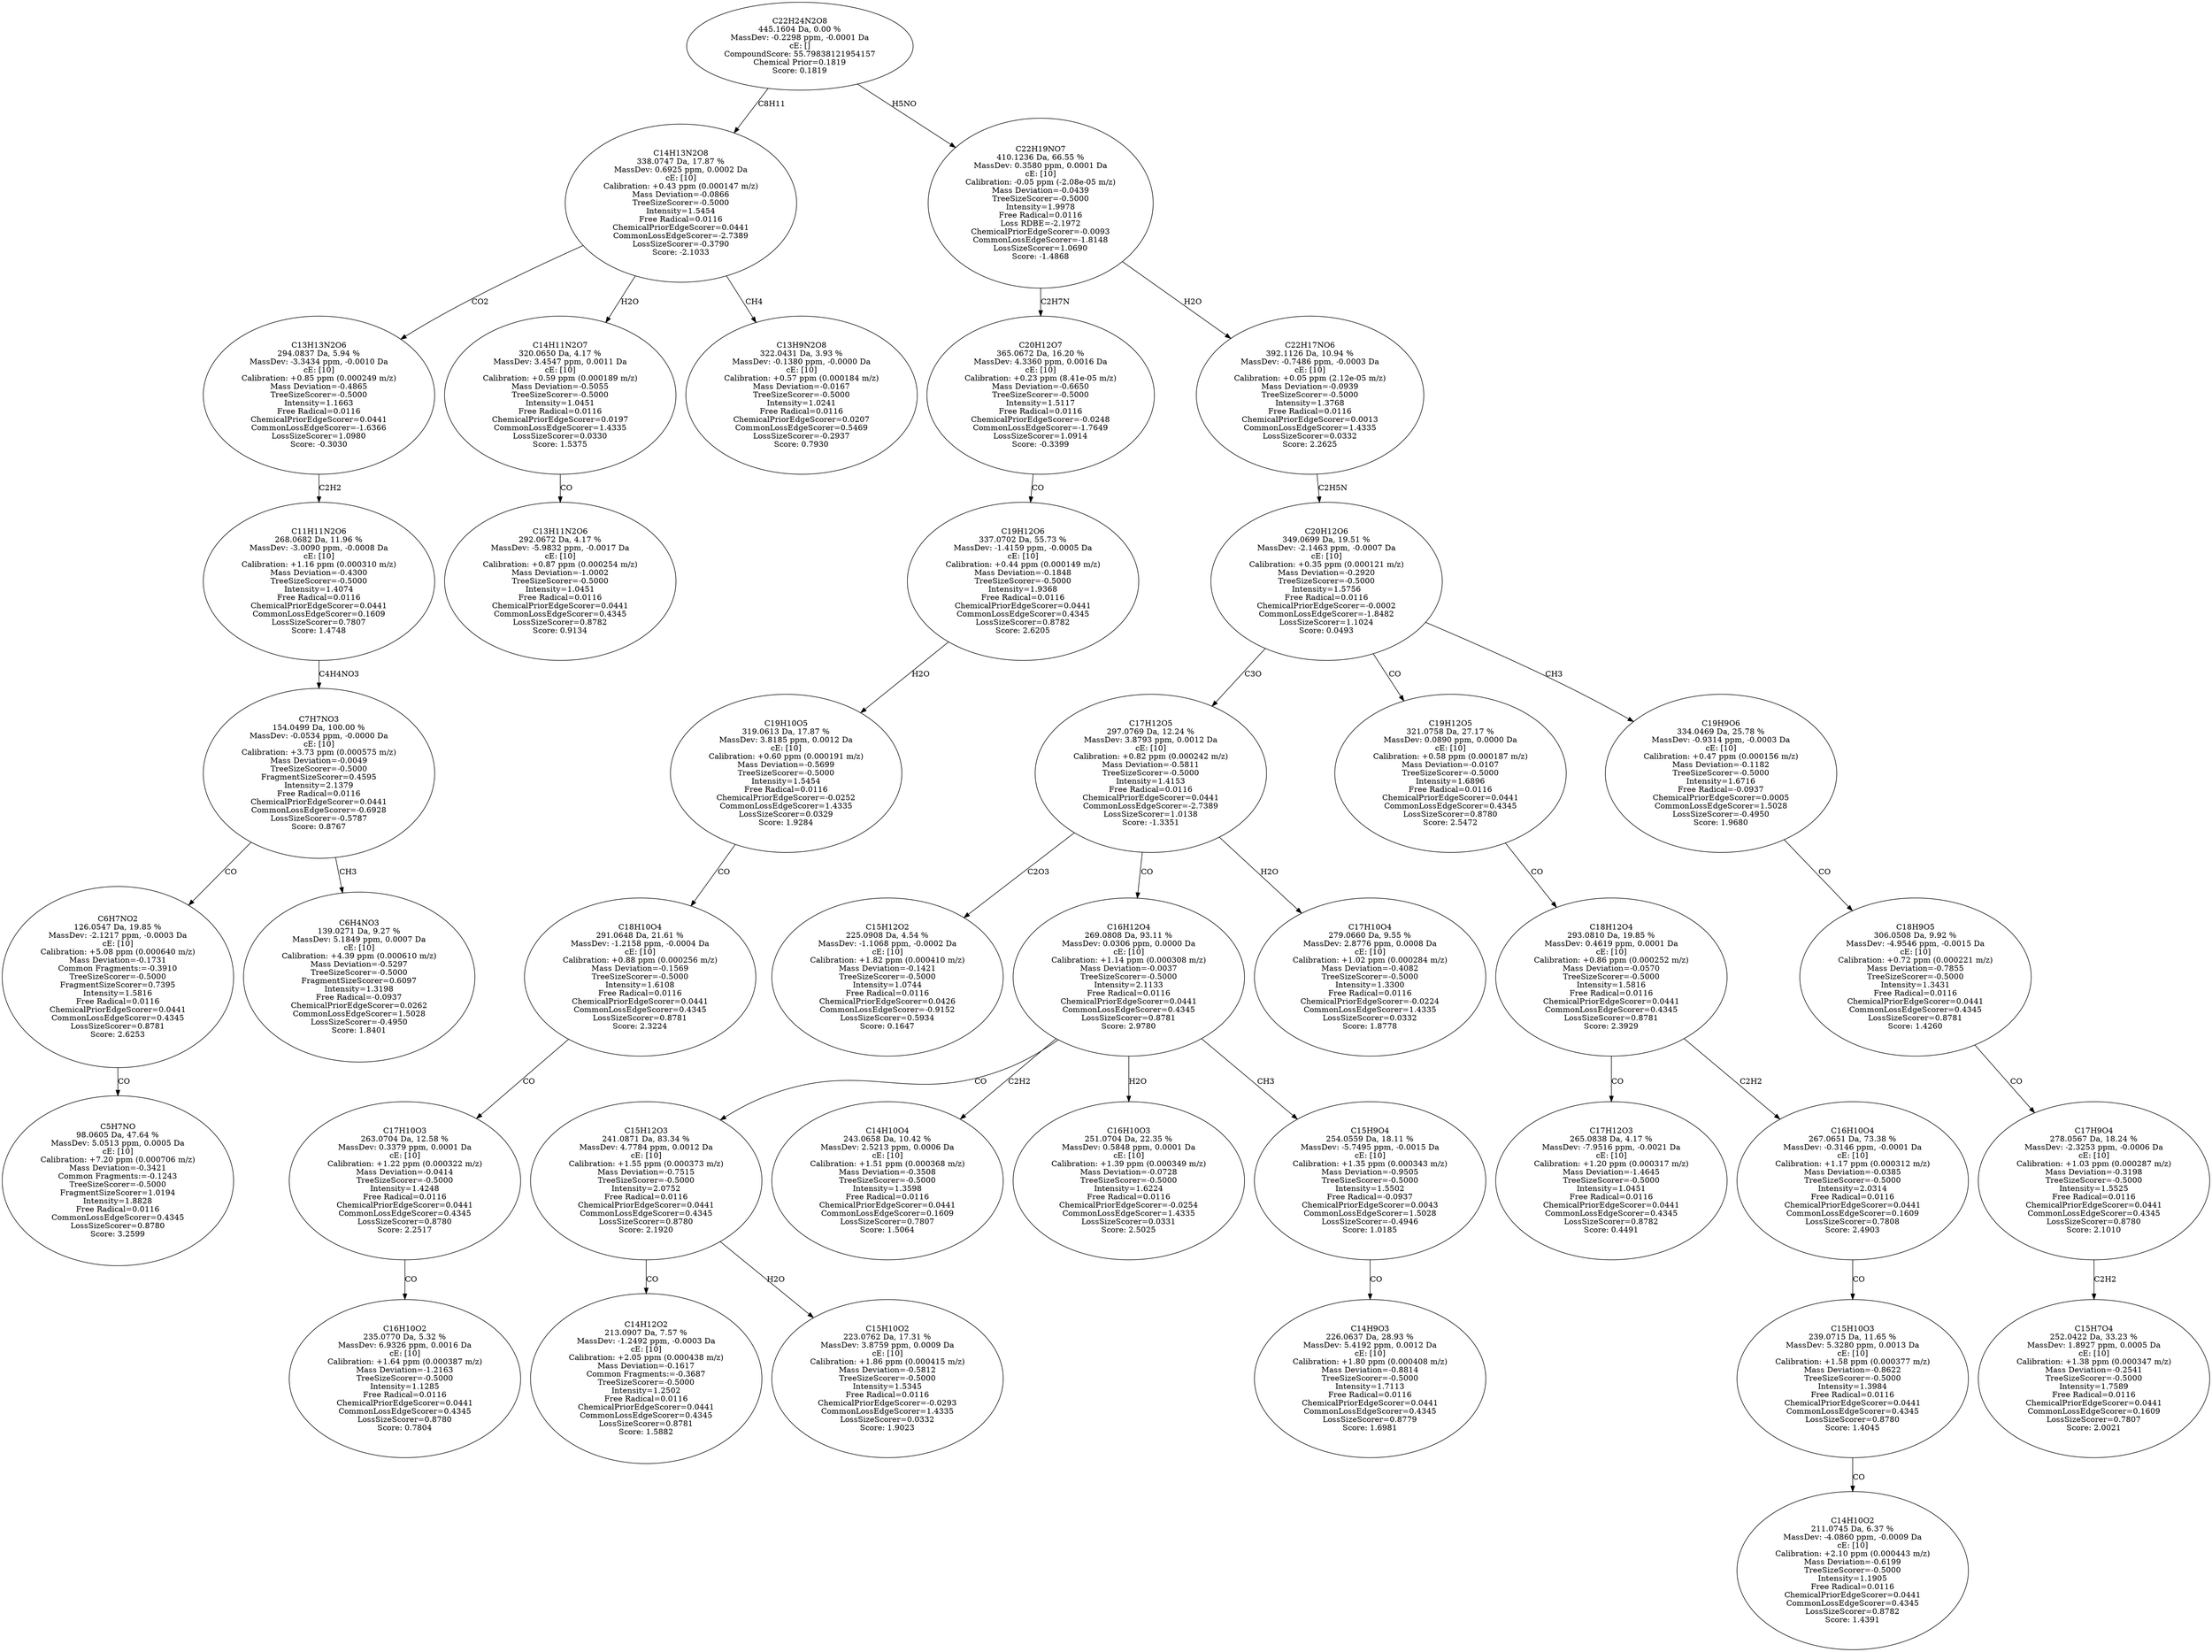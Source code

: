 strict digraph {
v1 [label="C5H7NO\n98.0605 Da, 47.64 %\nMassDev: 5.0513 ppm, 0.0005 Da\ncE: [10]\nCalibration: +7.20 ppm (0.000706 m/z)\nMass Deviation=-0.3421\nCommon Fragments:=-0.1243\nTreeSizeScorer=-0.5000\nFragmentSizeScorer=1.0194\nIntensity=1.8828\nFree Radical=0.0116\nCommonLossEdgeScorer=0.4345\nLossSizeScorer=0.8780\nScore: 3.2599"];
v2 [label="C6H7NO2\n126.0547 Da, 19.85 %\nMassDev: -2.1217 ppm, -0.0003 Da\ncE: [10]\nCalibration: +5.08 ppm (0.000640 m/z)\nMass Deviation=-0.1731\nCommon Fragments:=-0.3910\nTreeSizeScorer=-0.5000\nFragmentSizeScorer=0.7395\nIntensity=1.5816\nFree Radical=0.0116\nChemicalPriorEdgeScorer=0.0441\nCommonLossEdgeScorer=0.4345\nLossSizeScorer=0.8781\nScore: 2.6253"];
v3 [label="C6H4NO3\n139.0271 Da, 9.27 %\nMassDev: 5.1849 ppm, 0.0007 Da\ncE: [10]\nCalibration: +4.39 ppm (0.000610 m/z)\nMass Deviation=-0.5297\nTreeSizeScorer=-0.5000\nFragmentSizeScorer=0.6097\nIntensity=1.3198\nFree Radical=-0.0937\nChemicalPriorEdgeScorer=0.0262\nCommonLossEdgeScorer=1.5028\nLossSizeScorer=-0.4950\nScore: 1.8401"];
v4 [label="C7H7NO3\n154.0499 Da, 100.00 %\nMassDev: -0.0534 ppm, -0.0000 Da\ncE: [10]\nCalibration: +3.73 ppm (0.000575 m/z)\nMass Deviation=-0.0049\nTreeSizeScorer=-0.5000\nFragmentSizeScorer=0.4595\nIntensity=2.1379\nFree Radical=0.0116\nChemicalPriorEdgeScorer=0.0441\nCommonLossEdgeScorer=-0.6928\nLossSizeScorer=-0.5787\nScore: 0.8767"];
v5 [label="C11H11N2O6\n268.0682 Da, 11.96 %\nMassDev: -3.0090 ppm, -0.0008 Da\ncE: [10]\nCalibration: +1.16 ppm (0.000310 m/z)\nMass Deviation=-0.4300\nTreeSizeScorer=-0.5000\nIntensity=1.4074\nFree Radical=0.0116\nChemicalPriorEdgeScorer=0.0441\nCommonLossEdgeScorer=0.1609\nLossSizeScorer=0.7807\nScore: 1.4748"];
v6 [label="C13H13N2O6\n294.0837 Da, 5.94 %\nMassDev: -3.3434 ppm, -0.0010 Da\ncE: [10]\nCalibration: +0.85 ppm (0.000249 m/z)\nMass Deviation=-0.4865\nTreeSizeScorer=-0.5000\nIntensity=1.1663\nFree Radical=0.0116\nChemicalPriorEdgeScorer=0.0441\nCommonLossEdgeScorer=-1.6366\nLossSizeScorer=1.0980\nScore: -0.3030"];
v7 [label="C13H11N2O6\n292.0672 Da, 4.17 %\nMassDev: -5.9832 ppm, -0.0017 Da\ncE: [10]\nCalibration: +0.87 ppm (0.000254 m/z)\nMass Deviation=-1.0002\nTreeSizeScorer=-0.5000\nIntensity=1.0451\nFree Radical=0.0116\nChemicalPriorEdgeScorer=0.0441\nCommonLossEdgeScorer=0.4345\nLossSizeScorer=0.8782\nScore: 0.9134"];
v8 [label="C14H11N2O7\n320.0650 Da, 4.17 %\nMassDev: 3.4547 ppm, 0.0011 Da\ncE: [10]\nCalibration: +0.59 ppm (0.000189 m/z)\nMass Deviation=-0.5055\nTreeSizeScorer=-0.5000\nIntensity=1.0451\nFree Radical=0.0116\nChemicalPriorEdgeScorer=0.0197\nCommonLossEdgeScorer=1.4335\nLossSizeScorer=0.0330\nScore: 1.5375"];
v9 [label="C13H9N2O8\n322.0431 Da, 3.93 %\nMassDev: -0.1380 ppm, -0.0000 Da\ncE: [10]\nCalibration: +0.57 ppm (0.000184 m/z)\nMass Deviation=-0.0167\nTreeSizeScorer=-0.5000\nIntensity=1.0241\nFree Radical=0.0116\nChemicalPriorEdgeScorer=0.0207\nCommonLossEdgeScorer=0.5469\nLossSizeScorer=-0.2937\nScore: 0.7930"];
v10 [label="C14H13N2O8\n338.0747 Da, 17.87 %\nMassDev: 0.6925 ppm, 0.0002 Da\ncE: [10]\nCalibration: +0.43 ppm (0.000147 m/z)\nMass Deviation=-0.0866\nTreeSizeScorer=-0.5000\nIntensity=1.5454\nFree Radical=0.0116\nChemicalPriorEdgeScorer=0.0441\nCommonLossEdgeScorer=-2.7389\nLossSizeScorer=-0.3790\nScore: -2.1033"];
v11 [label="C16H10O2\n235.0770 Da, 5.32 %\nMassDev: 6.9326 ppm, 0.0016 Da\ncE: [10]\nCalibration: +1.64 ppm (0.000387 m/z)\nMass Deviation=-1.2163\nTreeSizeScorer=-0.5000\nIntensity=1.1285\nFree Radical=0.0116\nChemicalPriorEdgeScorer=0.0441\nCommonLossEdgeScorer=0.4345\nLossSizeScorer=0.8780\nScore: 0.7804"];
v12 [label="C17H10O3\n263.0704 Da, 12.58 %\nMassDev: 0.3379 ppm, 0.0001 Da\ncE: [10]\nCalibration: +1.22 ppm (0.000322 m/z)\nMass Deviation=-0.0414\nTreeSizeScorer=-0.5000\nIntensity=1.4248\nFree Radical=0.0116\nChemicalPriorEdgeScorer=0.0441\nCommonLossEdgeScorer=0.4345\nLossSizeScorer=0.8780\nScore: 2.2517"];
v13 [label="C18H10O4\n291.0648 Da, 21.61 %\nMassDev: -1.2158 ppm, -0.0004 Da\ncE: [10]\nCalibration: +0.88 ppm (0.000256 m/z)\nMass Deviation=-0.1569\nTreeSizeScorer=-0.5000\nIntensity=1.6108\nFree Radical=0.0116\nChemicalPriorEdgeScorer=0.0441\nCommonLossEdgeScorer=0.4345\nLossSizeScorer=0.8781\nScore: 2.3224"];
v14 [label="C19H10O5\n319.0613 Da, 17.87 %\nMassDev: 3.8185 ppm, 0.0012 Da\ncE: [10]\nCalibration: +0.60 ppm (0.000191 m/z)\nMass Deviation=-0.5699\nTreeSizeScorer=-0.5000\nIntensity=1.5454\nFree Radical=0.0116\nChemicalPriorEdgeScorer=-0.0252\nCommonLossEdgeScorer=1.4335\nLossSizeScorer=0.0329\nScore: 1.9284"];
v15 [label="C19H12O6\n337.0702 Da, 55.73 %\nMassDev: -1.4159 ppm, -0.0005 Da\ncE: [10]\nCalibration: +0.44 ppm (0.000149 m/z)\nMass Deviation=-0.1848\nTreeSizeScorer=-0.5000\nIntensity=1.9368\nFree Radical=0.0116\nChemicalPriorEdgeScorer=0.0441\nCommonLossEdgeScorer=0.4345\nLossSizeScorer=0.8782\nScore: 2.6205"];
v16 [label="C20H12O7\n365.0672 Da, 16.20 %\nMassDev: 4.3360 ppm, 0.0016 Da\ncE: [10]\nCalibration: +0.23 ppm (8.41e-05 m/z)\nMass Deviation=-0.6650\nTreeSizeScorer=-0.5000\nIntensity=1.5117\nFree Radical=0.0116\nChemicalPriorEdgeScorer=-0.0248\nCommonLossEdgeScorer=-1.7649\nLossSizeScorer=1.0914\nScore: -0.3399"];
v17 [label="C15H12O2\n225.0908 Da, 4.54 %\nMassDev: -1.1068 ppm, -0.0002 Da\ncE: [10]\nCalibration: +1.82 ppm (0.000410 m/z)\nMass Deviation=-0.1421\nTreeSizeScorer=-0.5000\nIntensity=1.0744\nFree Radical=0.0116\nChemicalPriorEdgeScorer=0.0426\nCommonLossEdgeScorer=-0.9152\nLossSizeScorer=0.5934\nScore: 0.1647"];
v18 [label="C14H12O2\n213.0907 Da, 7.57 %\nMassDev: -1.2492 ppm, -0.0003 Da\ncE: [10]\nCalibration: +2.05 ppm (0.000438 m/z)\nMass Deviation=-0.1617\nCommon Fragments:=-0.3687\nTreeSizeScorer=-0.5000\nIntensity=1.2502\nFree Radical=0.0116\nChemicalPriorEdgeScorer=0.0441\nCommonLossEdgeScorer=0.4345\nLossSizeScorer=0.8781\nScore: 1.5882"];
v19 [label="C15H10O2\n223.0762 Da, 17.31 %\nMassDev: 3.8759 ppm, 0.0009 Da\ncE: [10]\nCalibration: +1.86 ppm (0.000415 m/z)\nMass Deviation=-0.5812\nTreeSizeScorer=-0.5000\nIntensity=1.5345\nFree Radical=0.0116\nChemicalPriorEdgeScorer=-0.0293\nCommonLossEdgeScorer=1.4335\nLossSizeScorer=0.0332\nScore: 1.9023"];
v20 [label="C15H12O3\n241.0871 Da, 83.34 %\nMassDev: 4.7784 ppm, 0.0012 Da\ncE: [10]\nCalibration: +1.55 ppm (0.000373 m/z)\nMass Deviation=-0.7515\nTreeSizeScorer=-0.5000\nIntensity=2.0752\nFree Radical=0.0116\nChemicalPriorEdgeScorer=0.0441\nCommonLossEdgeScorer=0.4345\nLossSizeScorer=0.8780\nScore: 2.1920"];
v21 [label="C14H10O4\n243.0658 Da, 10.42 %\nMassDev: 2.5213 ppm, 0.0006 Da\ncE: [10]\nCalibration: +1.51 ppm (0.000368 m/z)\nMass Deviation=-0.3508\nTreeSizeScorer=-0.5000\nIntensity=1.3598\nFree Radical=0.0116\nChemicalPriorEdgeScorer=0.0441\nCommonLossEdgeScorer=0.1609\nLossSizeScorer=0.7807\nScore: 1.5064"];
v22 [label="C16H10O3\n251.0704 Da, 22.35 %\nMassDev: 0.5848 ppm, 0.0001 Da\ncE: [10]\nCalibration: +1.39 ppm (0.000349 m/z)\nMass Deviation=-0.0728\nTreeSizeScorer=-0.5000\nIntensity=1.6224\nFree Radical=0.0116\nChemicalPriorEdgeScorer=-0.0254\nCommonLossEdgeScorer=1.4335\nLossSizeScorer=0.0331\nScore: 2.5025"];
v23 [label="C14H9O3\n226.0637 Da, 28.93 %\nMassDev: 5.4192 ppm, 0.0012 Da\ncE: [10]\nCalibration: +1.80 ppm (0.000408 m/z)\nMass Deviation=-0.8814\nTreeSizeScorer=-0.5000\nIntensity=1.7113\nFree Radical=0.0116\nChemicalPriorEdgeScorer=0.0441\nCommonLossEdgeScorer=0.4345\nLossSizeScorer=0.8779\nScore: 1.6981"];
v24 [label="C15H9O4\n254.0559 Da, 18.11 %\nMassDev: -5.7495 ppm, -0.0015 Da\ncE: [10]\nCalibration: +1.35 ppm (0.000343 m/z)\nMass Deviation=-0.9505\nTreeSizeScorer=-0.5000\nIntensity=1.5502\nFree Radical=-0.0937\nChemicalPriorEdgeScorer=0.0043\nCommonLossEdgeScorer=1.5028\nLossSizeScorer=-0.4946\nScore: 1.0185"];
v25 [label="C16H12O4\n269.0808 Da, 93.11 %\nMassDev: 0.0306 ppm, 0.0000 Da\ncE: [10]\nCalibration: +1.14 ppm (0.000308 m/z)\nMass Deviation=-0.0037\nTreeSizeScorer=-0.5000\nIntensity=2.1133\nFree Radical=0.0116\nChemicalPriorEdgeScorer=0.0441\nCommonLossEdgeScorer=0.4345\nLossSizeScorer=0.8781\nScore: 2.9780"];
v26 [label="C17H10O4\n279.0660 Da, 9.55 %\nMassDev: 2.8776 ppm, 0.0008 Da\ncE: [10]\nCalibration: +1.02 ppm (0.000284 m/z)\nMass Deviation=-0.4082\nTreeSizeScorer=-0.5000\nIntensity=1.3300\nFree Radical=0.0116\nChemicalPriorEdgeScorer=-0.0224\nCommonLossEdgeScorer=1.4335\nLossSizeScorer=0.0332\nScore: 1.8778"];
v27 [label="C17H12O5\n297.0769 Da, 12.24 %\nMassDev: 3.8793 ppm, 0.0012 Da\ncE: [10]\nCalibration: +0.82 ppm (0.000242 m/z)\nMass Deviation=-0.5811\nTreeSizeScorer=-0.5000\nIntensity=1.4153\nFree Radical=0.0116\nChemicalPriorEdgeScorer=0.0441\nCommonLossEdgeScorer=-2.7389\nLossSizeScorer=1.0138\nScore: -1.3351"];
v28 [label="C17H12O3\n265.0838 Da, 4.17 %\nMassDev: -7.9516 ppm, -0.0021 Da\ncE: [10]\nCalibration: +1.20 ppm (0.000317 m/z)\nMass Deviation=-1.4645\nTreeSizeScorer=-0.5000\nIntensity=1.0451\nFree Radical=0.0116\nChemicalPriorEdgeScorer=0.0441\nCommonLossEdgeScorer=0.4345\nLossSizeScorer=0.8782\nScore: 0.4491"];
v29 [label="C14H10O2\n211.0745 Da, 6.37 %\nMassDev: -4.0860 ppm, -0.0009 Da\ncE: [10]\nCalibration: +2.10 ppm (0.000443 m/z)\nMass Deviation=-0.6199\nTreeSizeScorer=-0.5000\nIntensity=1.1905\nFree Radical=0.0116\nChemicalPriorEdgeScorer=0.0441\nCommonLossEdgeScorer=0.4345\nLossSizeScorer=0.8782\nScore: 1.4391"];
v30 [label="C15H10O3\n239.0715 Da, 11.65 %\nMassDev: 5.3280 ppm, 0.0013 Da\ncE: [10]\nCalibration: +1.58 ppm (0.000377 m/z)\nMass Deviation=-0.8622\nTreeSizeScorer=-0.5000\nIntensity=1.3984\nFree Radical=0.0116\nChemicalPriorEdgeScorer=0.0441\nCommonLossEdgeScorer=0.4345\nLossSizeScorer=0.8780\nScore: 1.4045"];
v31 [label="C16H10O4\n267.0651 Da, 73.38 %\nMassDev: -0.3146 ppm, -0.0001 Da\ncE: [10]\nCalibration: +1.17 ppm (0.000312 m/z)\nMass Deviation=-0.0385\nTreeSizeScorer=-0.5000\nIntensity=2.0314\nFree Radical=0.0116\nChemicalPriorEdgeScorer=0.0441\nCommonLossEdgeScorer=0.1609\nLossSizeScorer=0.7808\nScore: 2.4903"];
v32 [label="C18H12O4\n293.0810 Da, 19.85 %\nMassDev: 0.4619 ppm, 0.0001 Da\ncE: [10]\nCalibration: +0.86 ppm (0.000252 m/z)\nMass Deviation=-0.0570\nTreeSizeScorer=-0.5000\nIntensity=1.5816\nFree Radical=0.0116\nChemicalPriorEdgeScorer=0.0441\nCommonLossEdgeScorer=0.4345\nLossSizeScorer=0.8781\nScore: 2.3929"];
v33 [label="C19H12O5\n321.0758 Da, 27.17 %\nMassDev: 0.0890 ppm, 0.0000 Da\ncE: [10]\nCalibration: +0.58 ppm (0.000187 m/z)\nMass Deviation=-0.0107\nTreeSizeScorer=-0.5000\nIntensity=1.6896\nFree Radical=0.0116\nChemicalPriorEdgeScorer=0.0441\nCommonLossEdgeScorer=0.4345\nLossSizeScorer=0.8780\nScore: 2.5472"];
v34 [label="C15H7O4\n252.0422 Da, 33.23 %\nMassDev: 1.8927 ppm, 0.0005 Da\ncE: [10]\nCalibration: +1.38 ppm (0.000347 m/z)\nMass Deviation=-0.2541\nTreeSizeScorer=-0.5000\nIntensity=1.7589\nFree Radical=0.0116\nChemicalPriorEdgeScorer=0.0441\nCommonLossEdgeScorer=0.1609\nLossSizeScorer=0.7807\nScore: 2.0021"];
v35 [label="C17H9O4\n278.0567 Da, 18.24 %\nMassDev: -2.3253 ppm, -0.0006 Da\ncE: [10]\nCalibration: +1.03 ppm (0.000287 m/z)\nMass Deviation=-0.3198\nTreeSizeScorer=-0.5000\nIntensity=1.5525\nFree Radical=0.0116\nChemicalPriorEdgeScorer=0.0441\nCommonLossEdgeScorer=0.4345\nLossSizeScorer=0.8780\nScore: 2.1010"];
v36 [label="C18H9O5\n306.0508 Da, 9.92 %\nMassDev: -4.9546 ppm, -0.0015 Da\ncE: [10]\nCalibration: +0.72 ppm (0.000221 m/z)\nMass Deviation=-0.7855\nTreeSizeScorer=-0.5000\nIntensity=1.3431\nFree Radical=0.0116\nChemicalPriorEdgeScorer=0.0441\nCommonLossEdgeScorer=0.4345\nLossSizeScorer=0.8781\nScore: 1.4260"];
v37 [label="C19H9O6\n334.0469 Da, 25.78 %\nMassDev: -0.9314 ppm, -0.0003 Da\ncE: [10]\nCalibration: +0.47 ppm (0.000156 m/z)\nMass Deviation=-0.1182\nTreeSizeScorer=-0.5000\nIntensity=1.6716\nFree Radical=-0.0937\nChemicalPriorEdgeScorer=0.0005\nCommonLossEdgeScorer=1.5028\nLossSizeScorer=-0.4950\nScore: 1.9680"];
v38 [label="C20H12O6\n349.0699 Da, 19.51 %\nMassDev: -2.1463 ppm, -0.0007 Da\ncE: [10]\nCalibration: +0.35 ppm (0.000121 m/z)\nMass Deviation=-0.2920\nTreeSizeScorer=-0.5000\nIntensity=1.5756\nFree Radical=0.0116\nChemicalPriorEdgeScorer=-0.0002\nCommonLossEdgeScorer=-1.8482\nLossSizeScorer=1.1024\nScore: 0.0493"];
v39 [label="C22H17NO6\n392.1126 Da, 10.94 %\nMassDev: -0.7486 ppm, -0.0003 Da\ncE: [10]\nCalibration: +0.05 ppm (2.12e-05 m/z)\nMass Deviation=-0.0939\nTreeSizeScorer=-0.5000\nIntensity=1.3768\nFree Radical=0.0116\nChemicalPriorEdgeScorer=0.0013\nCommonLossEdgeScorer=1.4335\nLossSizeScorer=0.0332\nScore: 2.2625"];
v40 [label="C22H19NO7\n410.1236 Da, 66.55 %\nMassDev: 0.3580 ppm, 0.0001 Da\ncE: [10]\nCalibration: -0.05 ppm (-2.08e-05 m/z)\nMass Deviation=-0.0439\nTreeSizeScorer=-0.5000\nIntensity=1.9978\nFree Radical=0.0116\nLoss RDBE=-2.1972\nChemicalPriorEdgeScorer=-0.0093\nCommonLossEdgeScorer=-1.8148\nLossSizeScorer=1.0690\nScore: -1.4868"];
v41 [label="C22H24N2O8\n445.1604 Da, 0.00 %\nMassDev: -0.2298 ppm, -0.0001 Da\ncE: []\nCompoundScore: 55.79838121954157\nChemical Prior=0.1819\nScore: 0.1819"];
v2 -> v1 [label="CO"];
v4 -> v2 [label="CO"];
v4 -> v3 [label="CH3"];
v5 -> v4 [label="C4H4NO3"];
v6 -> v5 [label="C2H2"];
v10 -> v6 [label="CO2"];
v8 -> v7 [label="CO"];
v10 -> v8 [label="H2O"];
v10 -> v9 [label="CH4"];
v41 -> v10 [label="C8H11"];
v12 -> v11 [label="CO"];
v13 -> v12 [label="CO"];
v14 -> v13 [label="CO"];
v15 -> v14 [label="H2O"];
v16 -> v15 [label="CO"];
v40 -> v16 [label="C2H7N"];
v27 -> v17 [label="C2O3"];
v20 -> v18 [label="CO"];
v20 -> v19 [label="H2O"];
v25 -> v20 [label="CO"];
v25 -> v21 [label="C2H2"];
v25 -> v22 [label="H2O"];
v24 -> v23 [label="CO"];
v25 -> v24 [label="CH3"];
v27 -> v25 [label="CO"];
v27 -> v26 [label="H2O"];
v38 -> v27 [label="C3O"];
v32 -> v28 [label="CO"];
v30 -> v29 [label="CO"];
v31 -> v30 [label="CO"];
v32 -> v31 [label="C2H2"];
v33 -> v32 [label="CO"];
v38 -> v33 [label="CO"];
v35 -> v34 [label="C2H2"];
v36 -> v35 [label="CO"];
v37 -> v36 [label="CO"];
v38 -> v37 [label="CH3"];
v39 -> v38 [label="C2H5N"];
v40 -> v39 [label="H2O"];
v41 -> v40 [label="H5NO"];
}
